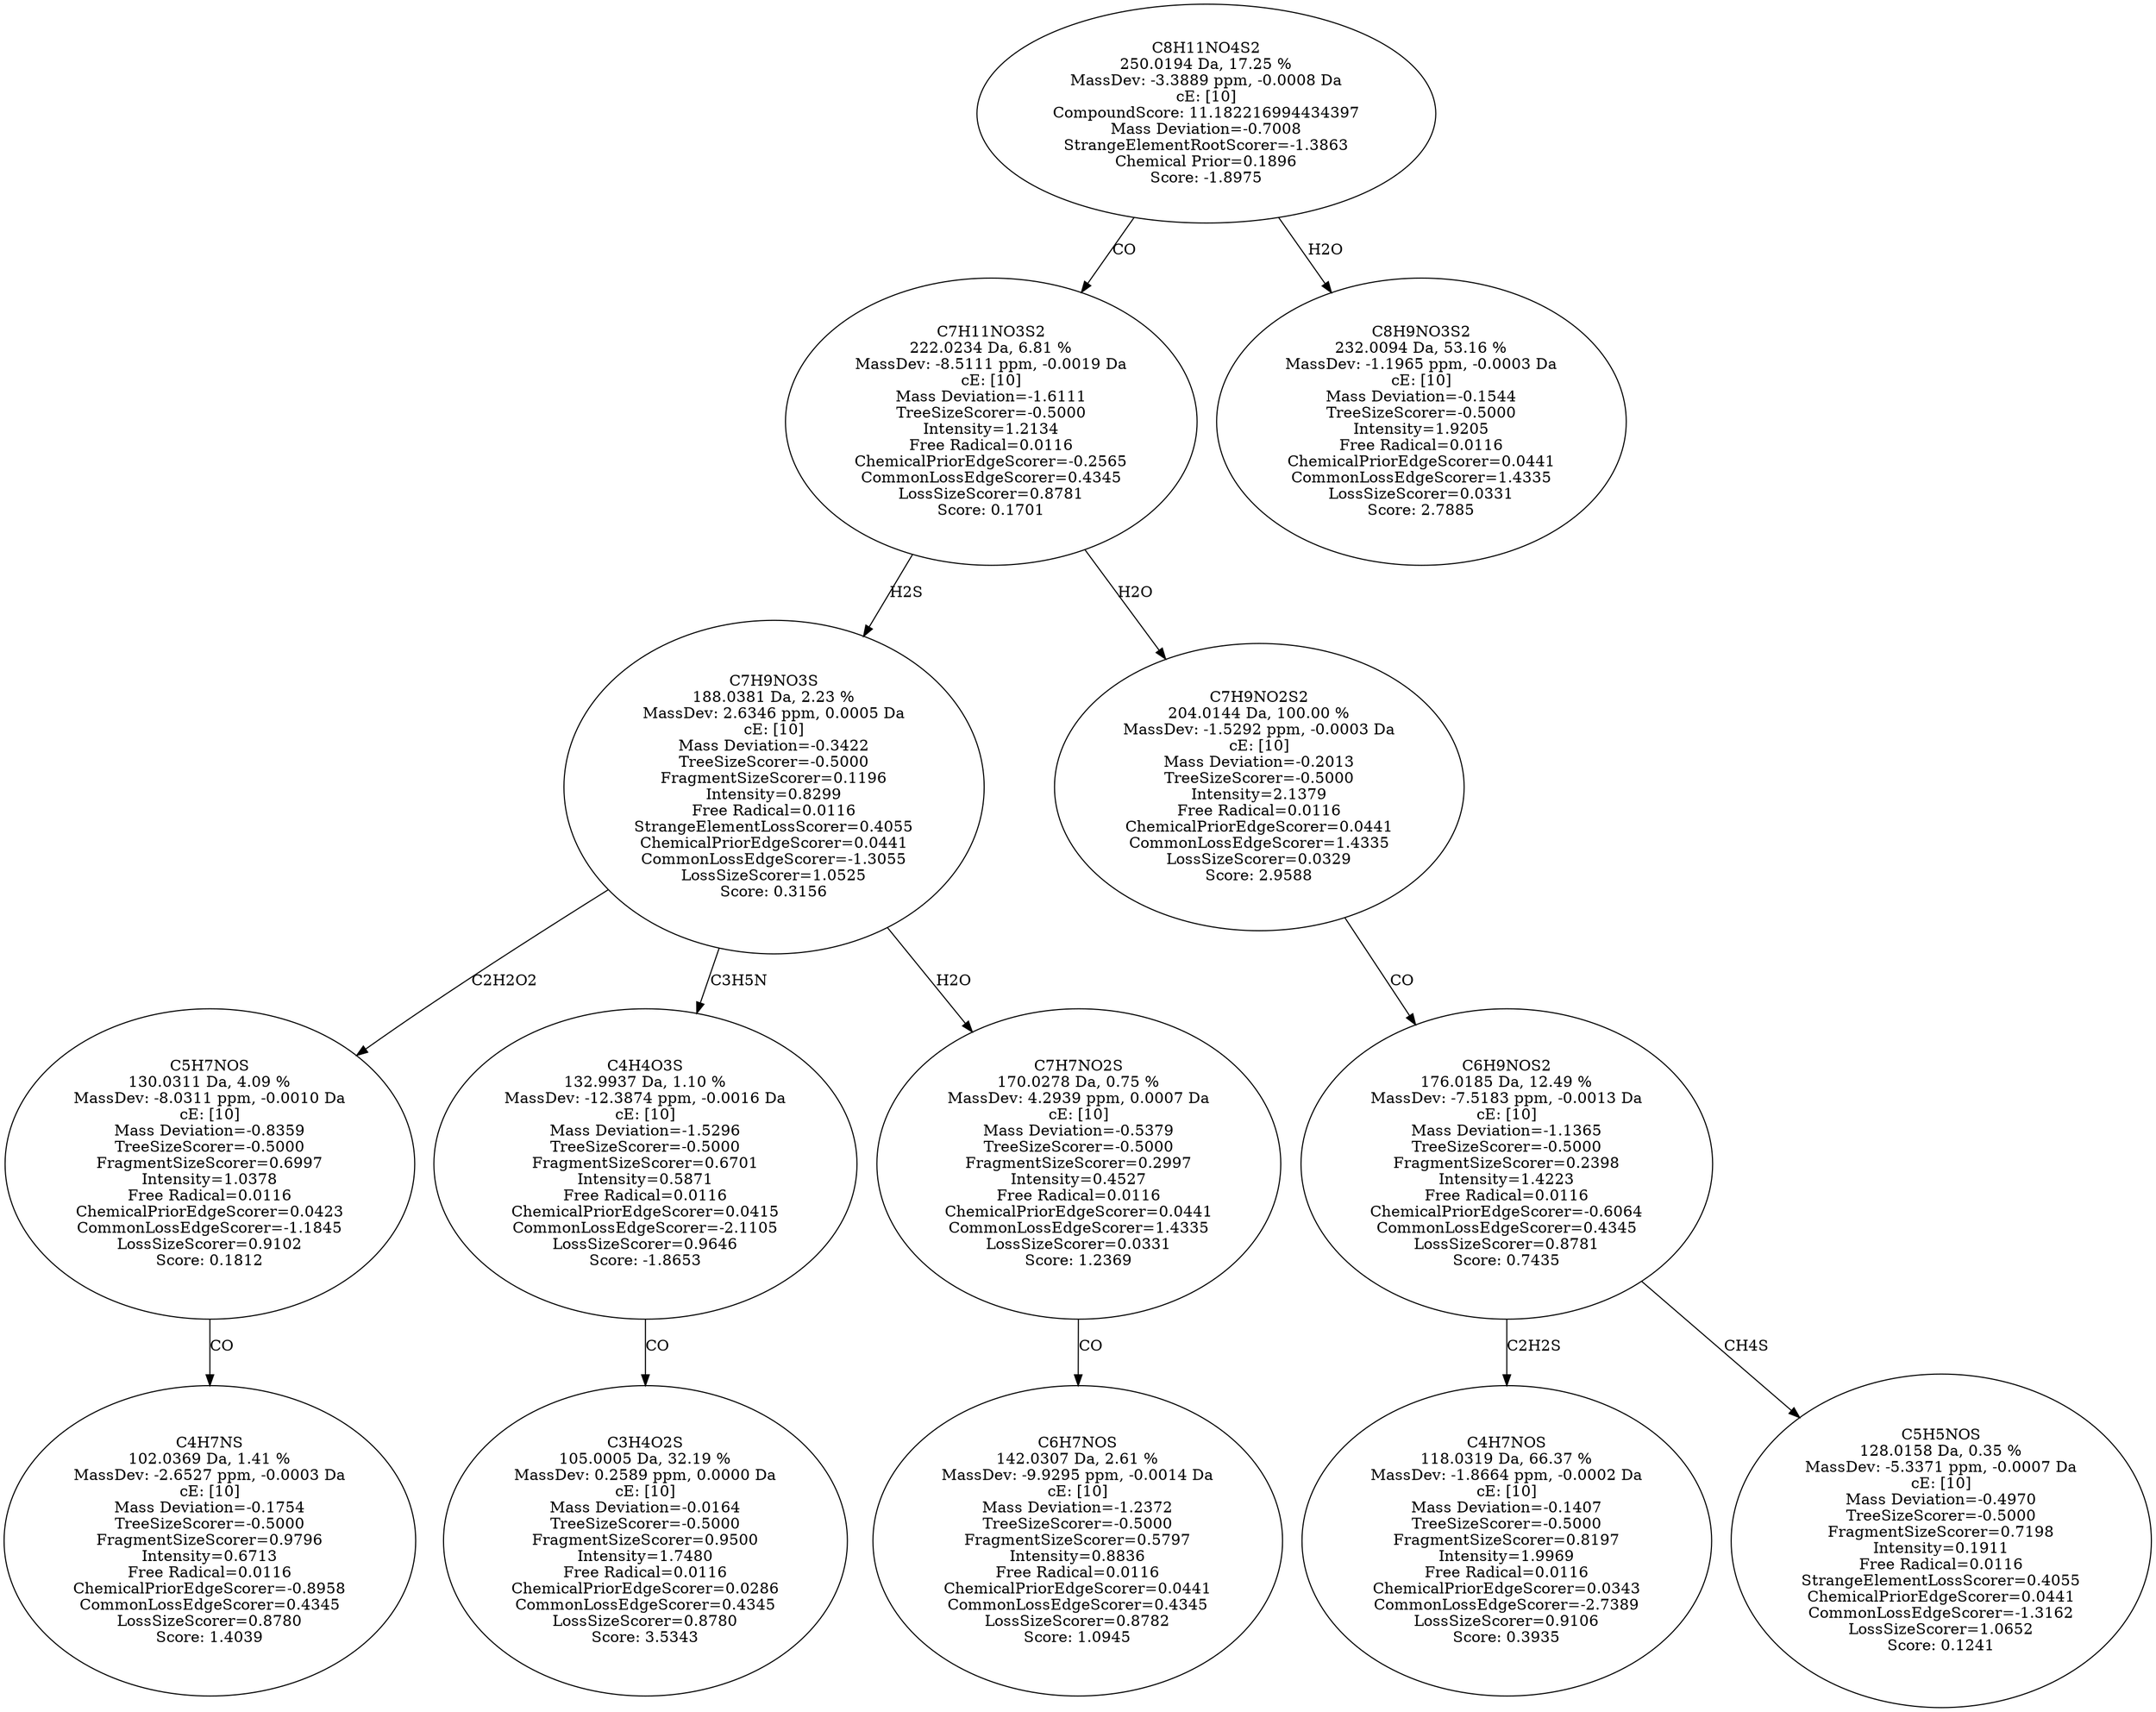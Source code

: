 strict digraph {
v1 [label="C4H7NS\n102.0369 Da, 1.41 %\nMassDev: -2.6527 ppm, -0.0003 Da\ncE: [10]\nMass Deviation=-0.1754\nTreeSizeScorer=-0.5000\nFragmentSizeScorer=0.9796\nIntensity=0.6713\nFree Radical=0.0116\nChemicalPriorEdgeScorer=-0.8958\nCommonLossEdgeScorer=0.4345\nLossSizeScorer=0.8780\nScore: 1.4039"];
v2 [label="C5H7NOS\n130.0311 Da, 4.09 %\nMassDev: -8.0311 ppm, -0.0010 Da\ncE: [10]\nMass Deviation=-0.8359\nTreeSizeScorer=-0.5000\nFragmentSizeScorer=0.6997\nIntensity=1.0378\nFree Radical=0.0116\nChemicalPriorEdgeScorer=0.0423\nCommonLossEdgeScorer=-1.1845\nLossSizeScorer=0.9102\nScore: 0.1812"];
v3 [label="C3H4O2S\n105.0005 Da, 32.19 %\nMassDev: 0.2589 ppm, 0.0000 Da\ncE: [10]\nMass Deviation=-0.0164\nTreeSizeScorer=-0.5000\nFragmentSizeScorer=0.9500\nIntensity=1.7480\nFree Radical=0.0116\nChemicalPriorEdgeScorer=0.0286\nCommonLossEdgeScorer=0.4345\nLossSizeScorer=0.8780\nScore: 3.5343"];
v4 [label="C4H4O3S\n132.9937 Da, 1.10 %\nMassDev: -12.3874 ppm, -0.0016 Da\ncE: [10]\nMass Deviation=-1.5296\nTreeSizeScorer=-0.5000\nFragmentSizeScorer=0.6701\nIntensity=0.5871\nFree Radical=0.0116\nChemicalPriorEdgeScorer=0.0415\nCommonLossEdgeScorer=-2.1105\nLossSizeScorer=0.9646\nScore: -1.8653"];
v5 [label="C6H7NOS\n142.0307 Da, 2.61 %\nMassDev: -9.9295 ppm, -0.0014 Da\ncE: [10]\nMass Deviation=-1.2372\nTreeSizeScorer=-0.5000\nFragmentSizeScorer=0.5797\nIntensity=0.8836\nFree Radical=0.0116\nChemicalPriorEdgeScorer=0.0441\nCommonLossEdgeScorer=0.4345\nLossSizeScorer=0.8782\nScore: 1.0945"];
v6 [label="C7H7NO2S\n170.0278 Da, 0.75 %\nMassDev: 4.2939 ppm, 0.0007 Da\ncE: [10]\nMass Deviation=-0.5379\nTreeSizeScorer=-0.5000\nFragmentSizeScorer=0.2997\nIntensity=0.4527\nFree Radical=0.0116\nChemicalPriorEdgeScorer=0.0441\nCommonLossEdgeScorer=1.4335\nLossSizeScorer=0.0331\nScore: 1.2369"];
v7 [label="C7H9NO3S\n188.0381 Da, 2.23 %\nMassDev: 2.6346 ppm, 0.0005 Da\ncE: [10]\nMass Deviation=-0.3422\nTreeSizeScorer=-0.5000\nFragmentSizeScorer=0.1196\nIntensity=0.8299\nFree Radical=0.0116\nStrangeElementLossScorer=0.4055\nChemicalPriorEdgeScorer=0.0441\nCommonLossEdgeScorer=-1.3055\nLossSizeScorer=1.0525\nScore: 0.3156"];
v8 [label="C4H7NOS\n118.0319 Da, 66.37 %\nMassDev: -1.8664 ppm, -0.0002 Da\ncE: [10]\nMass Deviation=-0.1407\nTreeSizeScorer=-0.5000\nFragmentSizeScorer=0.8197\nIntensity=1.9969\nFree Radical=0.0116\nChemicalPriorEdgeScorer=0.0343\nCommonLossEdgeScorer=-2.7389\nLossSizeScorer=0.9106\nScore: 0.3935"];
v9 [label="C5H5NOS\n128.0158 Da, 0.35 %\nMassDev: -5.3371 ppm, -0.0007 Da\ncE: [10]\nMass Deviation=-0.4970\nTreeSizeScorer=-0.5000\nFragmentSizeScorer=0.7198\nIntensity=0.1911\nFree Radical=0.0116\nStrangeElementLossScorer=0.4055\nChemicalPriorEdgeScorer=0.0441\nCommonLossEdgeScorer=-1.3162\nLossSizeScorer=1.0652\nScore: 0.1241"];
v10 [label="C6H9NOS2\n176.0185 Da, 12.49 %\nMassDev: -7.5183 ppm, -0.0013 Da\ncE: [10]\nMass Deviation=-1.1365\nTreeSizeScorer=-0.5000\nFragmentSizeScorer=0.2398\nIntensity=1.4223\nFree Radical=0.0116\nChemicalPriorEdgeScorer=-0.6064\nCommonLossEdgeScorer=0.4345\nLossSizeScorer=0.8781\nScore: 0.7435"];
v11 [label="C7H9NO2S2\n204.0144 Da, 100.00 %\nMassDev: -1.5292 ppm, -0.0003 Da\ncE: [10]\nMass Deviation=-0.2013\nTreeSizeScorer=-0.5000\nIntensity=2.1379\nFree Radical=0.0116\nChemicalPriorEdgeScorer=0.0441\nCommonLossEdgeScorer=1.4335\nLossSizeScorer=0.0329\nScore: 2.9588"];
v12 [label="C7H11NO3S2\n222.0234 Da, 6.81 %\nMassDev: -8.5111 ppm, -0.0019 Da\ncE: [10]\nMass Deviation=-1.6111\nTreeSizeScorer=-0.5000\nIntensity=1.2134\nFree Radical=0.0116\nChemicalPriorEdgeScorer=-0.2565\nCommonLossEdgeScorer=0.4345\nLossSizeScorer=0.8781\nScore: 0.1701"];
v13 [label="C8H9NO3S2\n232.0094 Da, 53.16 %\nMassDev: -1.1965 ppm, -0.0003 Da\ncE: [10]\nMass Deviation=-0.1544\nTreeSizeScorer=-0.5000\nIntensity=1.9205\nFree Radical=0.0116\nChemicalPriorEdgeScorer=0.0441\nCommonLossEdgeScorer=1.4335\nLossSizeScorer=0.0331\nScore: 2.7885"];
v14 [label="C8H11NO4S2\n250.0194 Da, 17.25 %\nMassDev: -3.3889 ppm, -0.0008 Da\ncE: [10]\nCompoundScore: 11.182216994434397\nMass Deviation=-0.7008\nStrangeElementRootScorer=-1.3863\nChemical Prior=0.1896\nScore: -1.8975"];
v2 -> v1 [label="CO"];
v7 -> v2 [label="C2H2O2"];
v4 -> v3 [label="CO"];
v7 -> v4 [label="C3H5N"];
v6 -> v5 [label="CO"];
v7 -> v6 [label="H2O"];
v12 -> v7 [label="H2S"];
v10 -> v8 [label="C2H2S"];
v10 -> v9 [label="CH4S"];
v11 -> v10 [label="CO"];
v12 -> v11 [label="H2O"];
v14 -> v12 [label="CO"];
v14 -> v13 [label="H2O"];
}